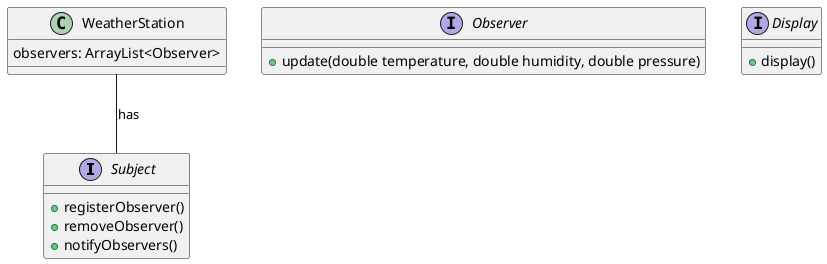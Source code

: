 @startuml

interface Subject {
  + registerObserver()
  + removeObserver()
  + notifyObservers()
}

interface Observer {
  + update(double temperature, double humidity, double pressure)
}

interface Display {
  + display()
}

class WeatherStation {
  observers: ArrayList<Observer>
}

WeatherStation -- Subject : has

@enduml
